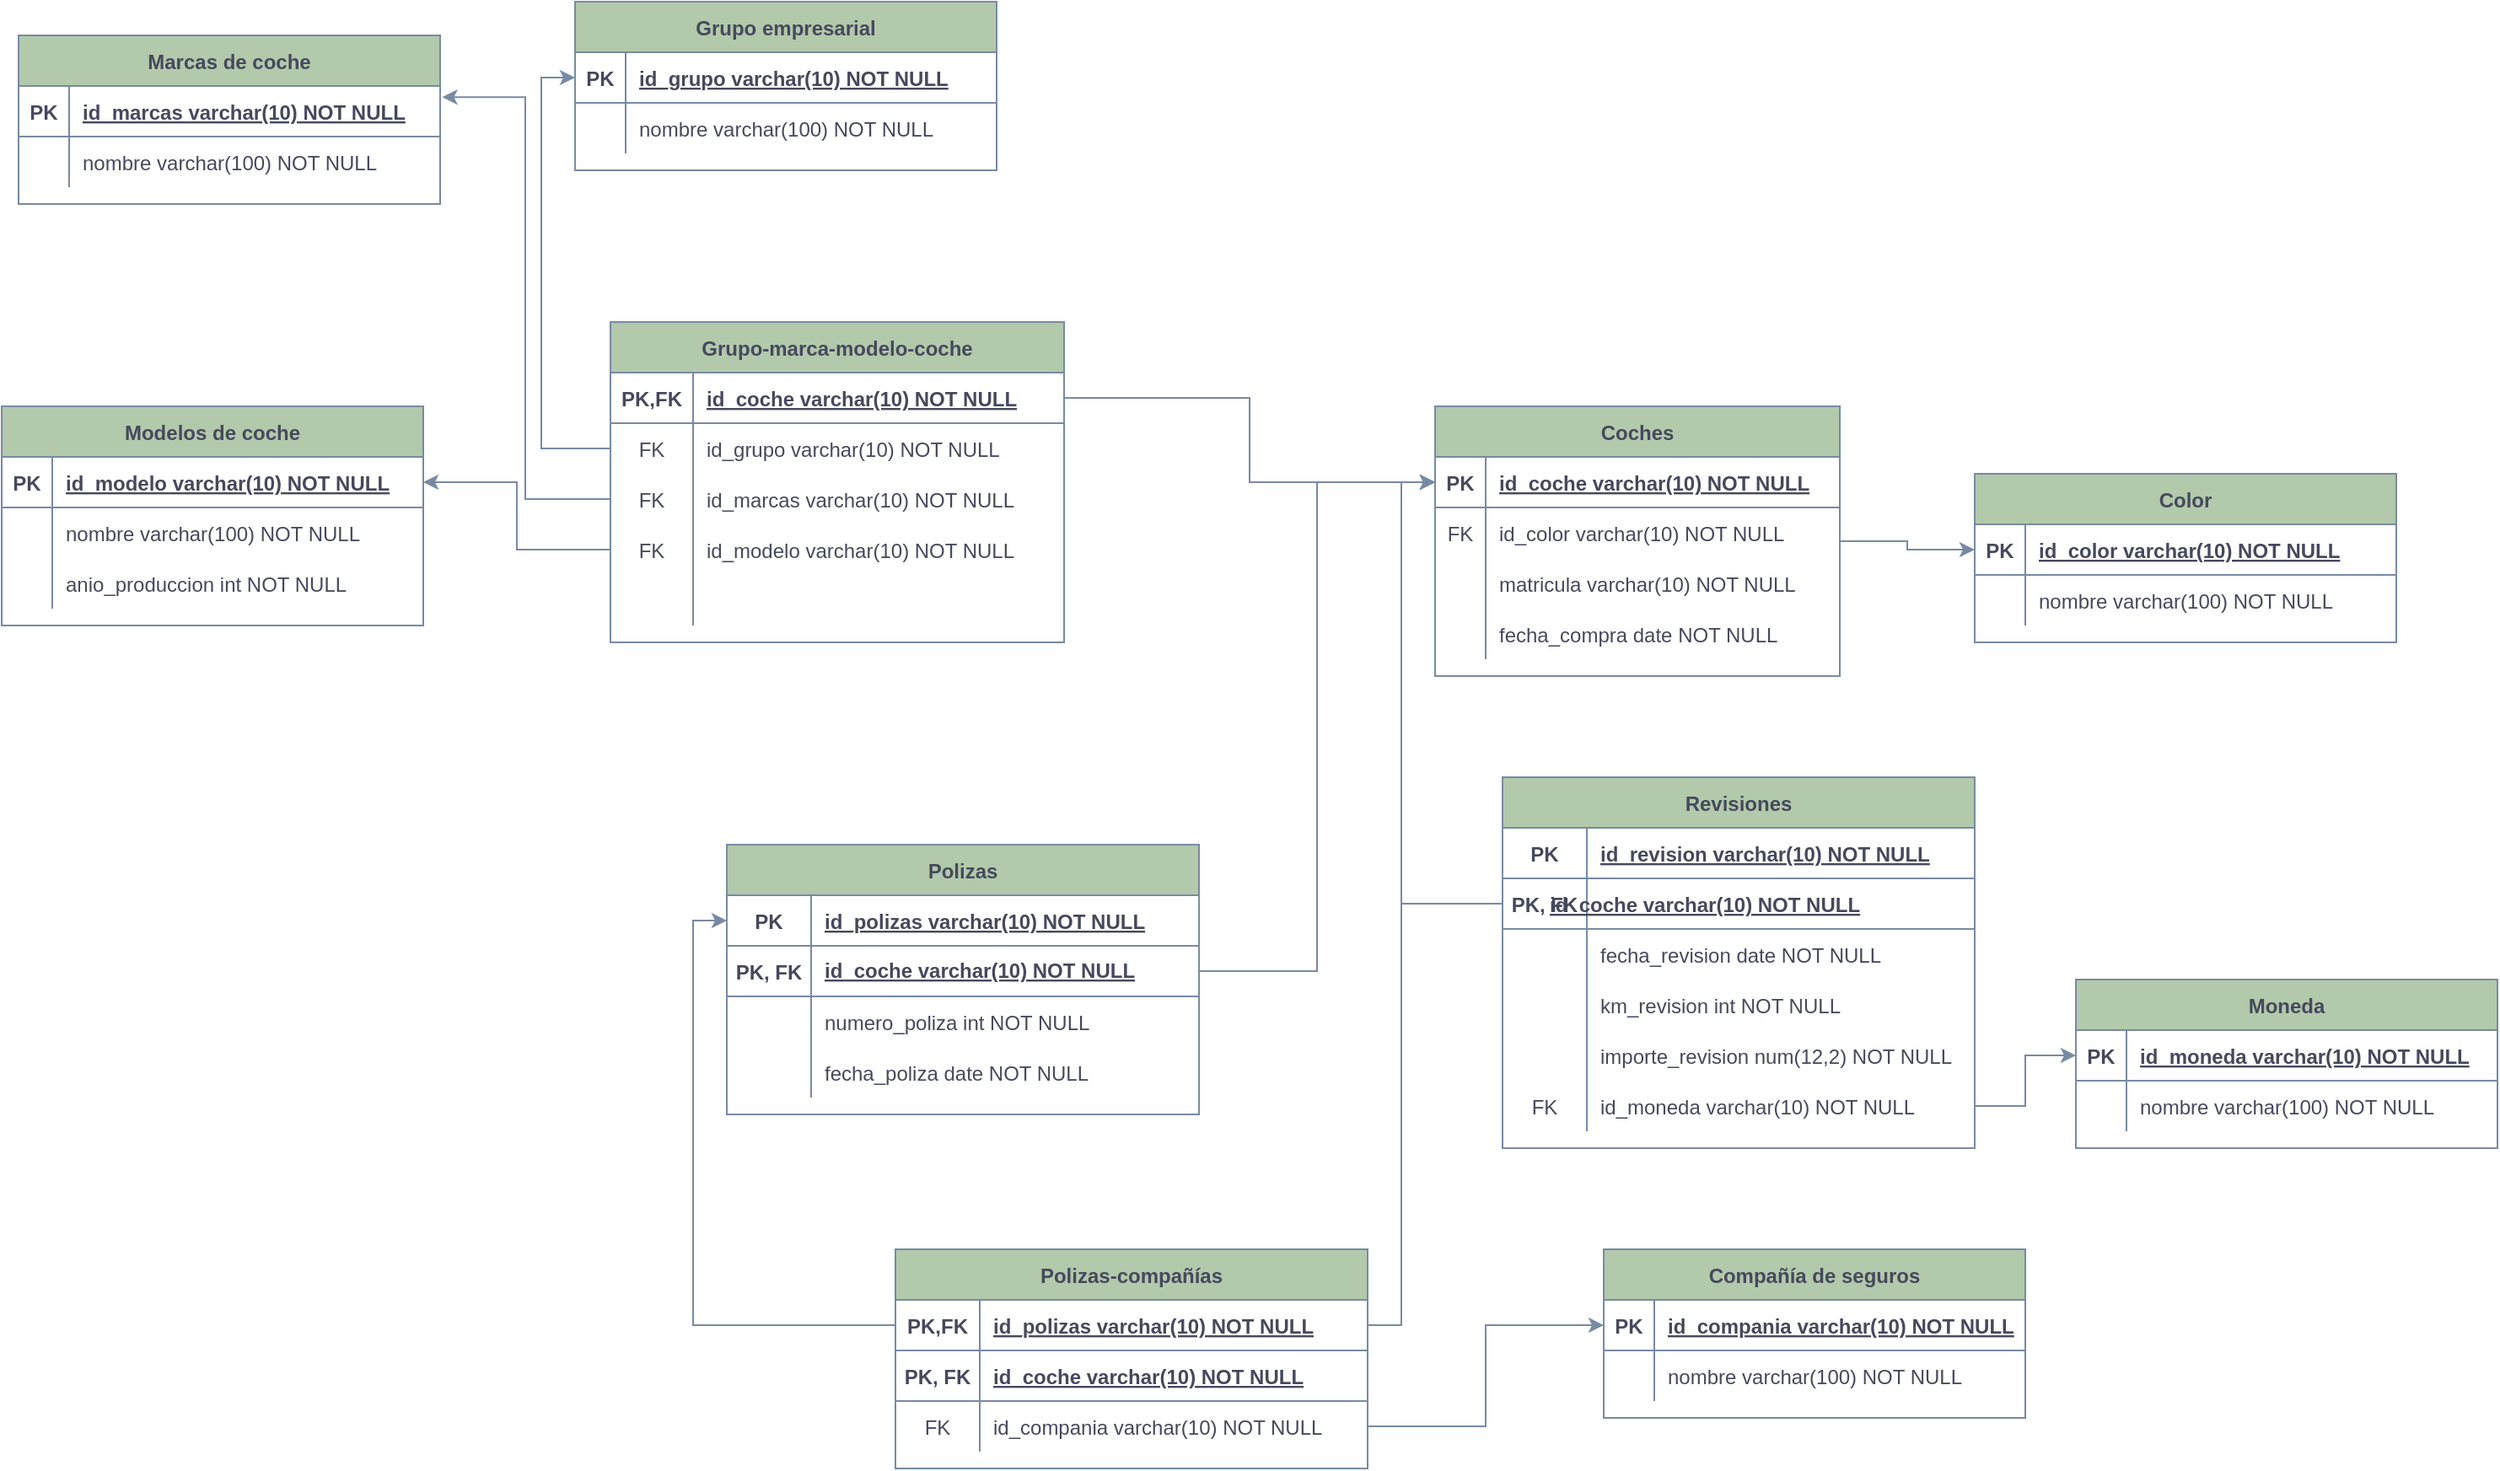 <mxfile version="20.2.3" type="device"><diagram id="R2lEEEUBdFMjLlhIrx00" name="Page-1"><mxGraphModel dx="2805" dy="1448" grid="1" gridSize="10" guides="1" tooltips="1" connect="1" arrows="1" fold="1" page="1" pageScale="1" pageWidth="850" pageHeight="1100" math="0" shadow="0" extFonts="Permanent Marker^https://fonts.googleapis.com/css?family=Permanent+Marker"><root><mxCell id="0"/><mxCell id="1" parent="0"/><mxCell id="C-vyLk0tnHw3VtMMgP7b-23" value="Grupo empresarial" style="shape=table;startSize=30;container=1;collapsible=1;childLayout=tableLayout;fixedRows=1;rowLines=0;fontStyle=1;align=center;resizeLast=1;fillColor=#B2C9AB;strokeColor=#788AA3;fontColor=#46495D;rounded=0;" parent="1" vertex="1"><mxGeometry x="-150" y="400" width="250" height="100" as="geometry"/></mxCell><mxCell id="C-vyLk0tnHw3VtMMgP7b-24" value="" style="shape=partialRectangle;collapsible=0;dropTarget=0;pointerEvents=0;fillColor=none;points=[[0,0.5],[1,0.5]];portConstraint=eastwest;top=0;left=0;right=0;bottom=1;strokeColor=#788AA3;fontColor=#46495D;rounded=0;" parent="C-vyLk0tnHw3VtMMgP7b-23" vertex="1"><mxGeometry y="30" width="250" height="30" as="geometry"/></mxCell><mxCell id="C-vyLk0tnHw3VtMMgP7b-25" value="PK" style="shape=partialRectangle;overflow=hidden;connectable=0;fillColor=none;top=0;left=0;bottom=0;right=0;fontStyle=1;strokeColor=#788AA3;fontColor=#46495D;rounded=0;" parent="C-vyLk0tnHw3VtMMgP7b-24" vertex="1"><mxGeometry width="30" height="30" as="geometry"><mxRectangle width="30" height="30" as="alternateBounds"/></mxGeometry></mxCell><mxCell id="C-vyLk0tnHw3VtMMgP7b-26" value="id_grupo varchar(10) NOT NULL " style="shape=partialRectangle;overflow=hidden;connectable=0;fillColor=none;top=0;left=0;bottom=0;right=0;align=left;spacingLeft=6;fontStyle=5;strokeColor=#788AA3;fontColor=#46495D;rounded=0;" parent="C-vyLk0tnHw3VtMMgP7b-24" vertex="1"><mxGeometry x="30" width="220" height="30" as="geometry"><mxRectangle width="220" height="30" as="alternateBounds"/></mxGeometry></mxCell><mxCell id="C-vyLk0tnHw3VtMMgP7b-27" value="" style="shape=partialRectangle;collapsible=0;dropTarget=0;pointerEvents=0;fillColor=none;points=[[0,0.5],[1,0.5]];portConstraint=eastwest;top=0;left=0;right=0;bottom=0;strokeColor=#788AA3;fontColor=#46495D;rounded=0;" parent="C-vyLk0tnHw3VtMMgP7b-23" vertex="1"><mxGeometry y="60" width="250" height="30" as="geometry"/></mxCell><mxCell id="C-vyLk0tnHw3VtMMgP7b-28" value="" style="shape=partialRectangle;overflow=hidden;connectable=0;fillColor=none;top=0;left=0;bottom=0;right=0;strokeColor=#788AA3;fontColor=#46495D;rounded=0;" parent="C-vyLk0tnHw3VtMMgP7b-27" vertex="1"><mxGeometry width="30" height="30" as="geometry"><mxRectangle width="30" height="30" as="alternateBounds"/></mxGeometry></mxCell><mxCell id="C-vyLk0tnHw3VtMMgP7b-29" value="nombre varchar(100) NOT NULL" style="shape=partialRectangle;overflow=hidden;connectable=0;fillColor=none;top=0;left=0;bottom=0;right=0;align=left;spacingLeft=6;strokeColor=#788AA3;fontColor=#46495D;rounded=0;" parent="C-vyLk0tnHw3VtMMgP7b-27" vertex="1"><mxGeometry x="30" width="220" height="30" as="geometry"><mxRectangle width="220" height="30" as="alternateBounds"/></mxGeometry></mxCell><mxCell id="AYfwPX-YTckPzSatn8ib-12" value="Marcas de coche" style="shape=table;startSize=30;container=1;collapsible=1;childLayout=tableLayout;fixedRows=1;rowLines=0;fontStyle=1;align=center;resizeLast=1;fillColor=#B2C9AB;strokeColor=#788AA3;fontColor=#46495D;rounded=0;" vertex="1" parent="1"><mxGeometry x="-480" y="420" width="250" height="100" as="geometry"/></mxCell><mxCell id="AYfwPX-YTckPzSatn8ib-13" value="" style="shape=partialRectangle;collapsible=0;dropTarget=0;pointerEvents=0;fillColor=none;points=[[0,0.5],[1,0.5]];portConstraint=eastwest;top=0;left=0;right=0;bottom=1;strokeColor=#788AA3;fontColor=#46495D;rounded=0;" vertex="1" parent="AYfwPX-YTckPzSatn8ib-12"><mxGeometry y="30" width="250" height="30" as="geometry"/></mxCell><mxCell id="AYfwPX-YTckPzSatn8ib-14" value="PK" style="shape=partialRectangle;overflow=hidden;connectable=0;fillColor=none;top=0;left=0;bottom=0;right=0;fontStyle=1;strokeColor=#788AA3;fontColor=#46495D;rounded=0;" vertex="1" parent="AYfwPX-YTckPzSatn8ib-13"><mxGeometry width="30" height="30" as="geometry"><mxRectangle width="30" height="30" as="alternateBounds"/></mxGeometry></mxCell><mxCell id="AYfwPX-YTckPzSatn8ib-15" value="id_marcas varchar(10) NOT NULL " style="shape=partialRectangle;overflow=hidden;connectable=0;fillColor=none;top=0;left=0;bottom=0;right=0;align=left;spacingLeft=6;fontStyle=5;strokeColor=#788AA3;fontColor=#46495D;rounded=0;" vertex="1" parent="AYfwPX-YTckPzSatn8ib-13"><mxGeometry x="30" width="220" height="30" as="geometry"><mxRectangle width="220" height="30" as="alternateBounds"/></mxGeometry></mxCell><mxCell id="AYfwPX-YTckPzSatn8ib-16" value="" style="shape=partialRectangle;collapsible=0;dropTarget=0;pointerEvents=0;fillColor=none;points=[[0,0.5],[1,0.5]];portConstraint=eastwest;top=0;left=0;right=0;bottom=0;strokeColor=#788AA3;fontColor=#46495D;rounded=0;" vertex="1" parent="AYfwPX-YTckPzSatn8ib-12"><mxGeometry y="60" width="250" height="30" as="geometry"/></mxCell><mxCell id="AYfwPX-YTckPzSatn8ib-17" value="" style="shape=partialRectangle;overflow=hidden;connectable=0;fillColor=none;top=0;left=0;bottom=0;right=0;strokeColor=#788AA3;fontColor=#46495D;rounded=0;" vertex="1" parent="AYfwPX-YTckPzSatn8ib-16"><mxGeometry width="30" height="30" as="geometry"><mxRectangle width="30" height="30" as="alternateBounds"/></mxGeometry></mxCell><mxCell id="AYfwPX-YTckPzSatn8ib-18" value="nombre varchar(100) NOT NULL" style="shape=partialRectangle;overflow=hidden;connectable=0;fillColor=none;top=0;left=0;bottom=0;right=0;align=left;spacingLeft=6;strokeColor=#788AA3;fontColor=#46495D;rounded=0;" vertex="1" parent="AYfwPX-YTckPzSatn8ib-16"><mxGeometry x="30" width="220" height="30" as="geometry"><mxRectangle width="220" height="30" as="alternateBounds"/></mxGeometry></mxCell><mxCell id="AYfwPX-YTckPzSatn8ib-19" value="Modelos de coche" style="shape=table;startSize=30;container=1;collapsible=1;childLayout=tableLayout;fixedRows=1;rowLines=0;fontStyle=1;align=center;resizeLast=1;fillColor=#B2C9AB;strokeColor=#788AA3;fontColor=#46495D;rounded=0;" vertex="1" parent="1"><mxGeometry x="-490" y="640" width="250" height="130" as="geometry"/></mxCell><mxCell id="AYfwPX-YTckPzSatn8ib-20" value="" style="shape=partialRectangle;collapsible=0;dropTarget=0;pointerEvents=0;fillColor=none;points=[[0,0.5],[1,0.5]];portConstraint=eastwest;top=0;left=0;right=0;bottom=1;strokeColor=#788AA3;fontColor=#46495D;rounded=0;" vertex="1" parent="AYfwPX-YTckPzSatn8ib-19"><mxGeometry y="30" width="250" height="30" as="geometry"/></mxCell><mxCell id="AYfwPX-YTckPzSatn8ib-21" value="PK" style="shape=partialRectangle;overflow=hidden;connectable=0;fillColor=none;top=0;left=0;bottom=0;right=0;fontStyle=1;strokeColor=#788AA3;fontColor=#46495D;rounded=0;" vertex="1" parent="AYfwPX-YTckPzSatn8ib-20"><mxGeometry width="30" height="30" as="geometry"><mxRectangle width="30" height="30" as="alternateBounds"/></mxGeometry></mxCell><mxCell id="AYfwPX-YTckPzSatn8ib-22" value="id_modelo varchar(10) NOT NULL " style="shape=partialRectangle;overflow=hidden;connectable=0;fillColor=none;top=0;left=0;bottom=0;right=0;align=left;spacingLeft=6;fontStyle=5;strokeColor=#788AA3;fontColor=#46495D;rounded=0;" vertex="1" parent="AYfwPX-YTckPzSatn8ib-20"><mxGeometry x="30" width="220" height="30" as="geometry"><mxRectangle width="220" height="30" as="alternateBounds"/></mxGeometry></mxCell><mxCell id="AYfwPX-YTckPzSatn8ib-23" value="" style="shape=partialRectangle;collapsible=0;dropTarget=0;pointerEvents=0;fillColor=none;points=[[0,0.5],[1,0.5]];portConstraint=eastwest;top=0;left=0;right=0;bottom=0;strokeColor=#788AA3;fontColor=#46495D;rounded=0;" vertex="1" parent="AYfwPX-YTckPzSatn8ib-19"><mxGeometry y="60" width="250" height="30" as="geometry"/></mxCell><mxCell id="AYfwPX-YTckPzSatn8ib-24" value="" style="shape=partialRectangle;overflow=hidden;connectable=0;fillColor=none;top=0;left=0;bottom=0;right=0;strokeColor=#788AA3;fontColor=#46495D;rounded=0;" vertex="1" parent="AYfwPX-YTckPzSatn8ib-23"><mxGeometry width="30" height="30" as="geometry"><mxRectangle width="30" height="30" as="alternateBounds"/></mxGeometry></mxCell><mxCell id="AYfwPX-YTckPzSatn8ib-25" value="nombre varchar(100) NOT NULL" style="shape=partialRectangle;overflow=hidden;connectable=0;fillColor=none;top=0;left=0;bottom=0;right=0;align=left;spacingLeft=6;strokeColor=#788AA3;fontColor=#46495D;rounded=0;" vertex="1" parent="AYfwPX-YTckPzSatn8ib-23"><mxGeometry x="30" width="220" height="30" as="geometry"><mxRectangle width="220" height="30" as="alternateBounds"/></mxGeometry></mxCell><mxCell id="AYfwPX-YTckPzSatn8ib-26" value="" style="shape=partialRectangle;collapsible=0;dropTarget=0;pointerEvents=0;fillColor=none;points=[[0,0.5],[1,0.5]];portConstraint=eastwest;top=0;left=0;right=0;bottom=0;strokeColor=#788AA3;fontColor=#46495D;rounded=0;" vertex="1" parent="AYfwPX-YTckPzSatn8ib-19"><mxGeometry y="90" width="250" height="30" as="geometry"/></mxCell><mxCell id="AYfwPX-YTckPzSatn8ib-27" value="" style="shape=partialRectangle;overflow=hidden;connectable=0;fillColor=none;top=0;left=0;bottom=0;right=0;strokeColor=#788AA3;fontColor=#46495D;rounded=0;" vertex="1" parent="AYfwPX-YTckPzSatn8ib-26"><mxGeometry width="30" height="30" as="geometry"><mxRectangle width="30" height="30" as="alternateBounds"/></mxGeometry></mxCell><mxCell id="AYfwPX-YTckPzSatn8ib-28" value="anio_produccion int NOT NULL" style="shape=partialRectangle;overflow=hidden;connectable=0;fillColor=none;top=0;left=0;bottom=0;right=0;align=left;spacingLeft=6;strokeColor=#788AA3;fontColor=#46495D;rounded=0;" vertex="1" parent="AYfwPX-YTckPzSatn8ib-26"><mxGeometry x="30" width="220" height="30" as="geometry"><mxRectangle width="220" height="30" as="alternateBounds"/></mxGeometry></mxCell><mxCell id="AYfwPX-YTckPzSatn8ib-29" value="Grupo-marca-modelo-coche" style="shape=table;startSize=30;container=1;collapsible=1;childLayout=tableLayout;fixedRows=1;rowLines=0;fontStyle=1;align=center;resizeLast=1;fillColor=#B2C9AB;strokeColor=#788AA3;fontColor=#46495D;rounded=0;" vertex="1" parent="1"><mxGeometry x="-129" y="590" width="269" height="190" as="geometry"/></mxCell><mxCell id="AYfwPX-YTckPzSatn8ib-30" value="" style="shape=partialRectangle;collapsible=0;dropTarget=0;pointerEvents=0;fillColor=none;points=[[0,0.5],[1,0.5]];portConstraint=eastwest;top=0;left=0;right=0;bottom=1;strokeColor=#788AA3;fontColor=#46495D;rounded=0;" vertex="1" parent="AYfwPX-YTckPzSatn8ib-29"><mxGeometry y="30" width="269" height="30" as="geometry"/></mxCell><mxCell id="AYfwPX-YTckPzSatn8ib-31" value="PK,FK" style="shape=partialRectangle;overflow=hidden;connectable=0;fillColor=none;top=0;left=0;bottom=0;right=0;fontStyle=1;strokeColor=#788AA3;fontColor=#46495D;rounded=0;" vertex="1" parent="AYfwPX-YTckPzSatn8ib-30"><mxGeometry width="49" height="30" as="geometry"><mxRectangle width="49" height="30" as="alternateBounds"/></mxGeometry></mxCell><mxCell id="AYfwPX-YTckPzSatn8ib-32" value="id_coche varchar(10) NOT NULL " style="shape=partialRectangle;overflow=hidden;connectable=0;fillColor=none;top=0;left=0;bottom=0;right=0;align=left;spacingLeft=6;fontStyle=5;strokeColor=#788AA3;fontColor=#46495D;rounded=0;" vertex="1" parent="AYfwPX-YTckPzSatn8ib-30"><mxGeometry x="49" width="220" height="30" as="geometry"><mxRectangle width="220" height="30" as="alternateBounds"/></mxGeometry></mxCell><mxCell id="AYfwPX-YTckPzSatn8ib-33" value="" style="shape=partialRectangle;collapsible=0;dropTarget=0;pointerEvents=0;fillColor=none;points=[[0,0.5],[1,0.5]];portConstraint=eastwest;top=0;left=0;right=0;bottom=0;strokeColor=#788AA3;fontColor=#46495D;rounded=0;" vertex="1" parent="AYfwPX-YTckPzSatn8ib-29"><mxGeometry y="60" width="269" height="30" as="geometry"/></mxCell><mxCell id="AYfwPX-YTckPzSatn8ib-34" value="FK" style="shape=partialRectangle;overflow=hidden;connectable=0;fillColor=none;top=0;left=0;bottom=0;right=0;strokeColor=#788AA3;fontColor=#46495D;rounded=0;" vertex="1" parent="AYfwPX-YTckPzSatn8ib-33"><mxGeometry width="49" height="30" as="geometry"><mxRectangle width="49" height="30" as="alternateBounds"/></mxGeometry></mxCell><mxCell id="AYfwPX-YTckPzSatn8ib-35" value="id_grupo varchar(10) NOT NULL" style="shape=partialRectangle;overflow=hidden;connectable=0;fillColor=none;top=0;left=0;bottom=0;right=0;align=left;spacingLeft=6;strokeColor=#788AA3;fontColor=#46495D;rounded=0;" vertex="1" parent="AYfwPX-YTckPzSatn8ib-33"><mxGeometry x="49" width="220" height="30" as="geometry"><mxRectangle width="220" height="30" as="alternateBounds"/></mxGeometry></mxCell><mxCell id="AYfwPX-YTckPzSatn8ib-225" value="" style="shape=partialRectangle;collapsible=0;dropTarget=0;pointerEvents=0;fillColor=none;points=[[0,0.5],[1,0.5]];portConstraint=eastwest;top=0;left=0;right=0;bottom=0;strokeColor=#788AA3;fontColor=#46495D;rounded=0;" vertex="1" parent="AYfwPX-YTckPzSatn8ib-29"><mxGeometry y="90" width="269" height="30" as="geometry"/></mxCell><mxCell id="AYfwPX-YTckPzSatn8ib-226" value="FK" style="shape=partialRectangle;overflow=hidden;connectable=0;fillColor=none;top=0;left=0;bottom=0;right=0;strokeColor=#788AA3;fontColor=#46495D;rounded=0;" vertex="1" parent="AYfwPX-YTckPzSatn8ib-225"><mxGeometry width="49" height="30" as="geometry"><mxRectangle width="49" height="30" as="alternateBounds"/></mxGeometry></mxCell><mxCell id="AYfwPX-YTckPzSatn8ib-227" value="id_marcas varchar(10) NOT NULL" style="shape=partialRectangle;overflow=hidden;connectable=0;fillColor=none;top=0;left=0;bottom=0;right=0;align=left;spacingLeft=6;strokeColor=#788AA3;fontColor=#46495D;rounded=0;" vertex="1" parent="AYfwPX-YTckPzSatn8ib-225"><mxGeometry x="49" width="220" height="30" as="geometry"><mxRectangle width="220" height="30" as="alternateBounds"/></mxGeometry></mxCell><mxCell id="AYfwPX-YTckPzSatn8ib-228" value="" style="shape=partialRectangle;collapsible=0;dropTarget=0;pointerEvents=0;fillColor=none;points=[[0,0.5],[1,0.5]];portConstraint=eastwest;top=0;left=0;right=0;bottom=0;strokeColor=#788AA3;fontColor=#46495D;rounded=0;" vertex="1" parent="AYfwPX-YTckPzSatn8ib-29"><mxGeometry y="120" width="269" height="30" as="geometry"/></mxCell><mxCell id="AYfwPX-YTckPzSatn8ib-229" value="FK" style="shape=partialRectangle;overflow=hidden;connectable=0;fillColor=none;top=0;left=0;bottom=0;right=0;strokeColor=#788AA3;fontColor=#46495D;rounded=0;" vertex="1" parent="AYfwPX-YTckPzSatn8ib-228"><mxGeometry width="49" height="30" as="geometry"><mxRectangle width="49" height="30" as="alternateBounds"/></mxGeometry></mxCell><mxCell id="AYfwPX-YTckPzSatn8ib-230" value="id_modelo varchar(10) NOT NULL" style="shape=partialRectangle;overflow=hidden;connectable=0;fillColor=none;top=0;left=0;bottom=0;right=0;align=left;spacingLeft=6;strokeColor=#788AA3;fontColor=#46495D;rounded=0;" vertex="1" parent="AYfwPX-YTckPzSatn8ib-228"><mxGeometry x="49" width="220" height="30" as="geometry"><mxRectangle width="220" height="30" as="alternateBounds"/></mxGeometry></mxCell><mxCell id="AYfwPX-YTckPzSatn8ib-36" value="" style="shape=partialRectangle;collapsible=0;dropTarget=0;pointerEvents=0;fillColor=none;points=[[0,0.5],[1,0.5]];portConstraint=eastwest;top=0;left=0;right=0;bottom=0;strokeColor=#788AA3;fontColor=#46495D;rounded=0;" vertex="1" parent="AYfwPX-YTckPzSatn8ib-29"><mxGeometry y="150" width="269" height="30" as="geometry"/></mxCell><mxCell id="AYfwPX-YTckPzSatn8ib-37" value="" style="shape=partialRectangle;overflow=hidden;connectable=0;fillColor=none;top=0;left=0;bottom=0;right=0;strokeColor=#788AA3;fontColor=#46495D;rounded=0;" vertex="1" parent="AYfwPX-YTckPzSatn8ib-36"><mxGeometry width="49" height="30" as="geometry"><mxRectangle width="49" height="30" as="alternateBounds"/></mxGeometry></mxCell><mxCell id="AYfwPX-YTckPzSatn8ib-38" value="" style="shape=partialRectangle;overflow=hidden;connectable=0;fillColor=none;top=0;left=0;bottom=0;right=0;align=left;spacingLeft=6;strokeColor=#788AA3;fontColor=#46495D;rounded=0;" vertex="1" parent="AYfwPX-YTckPzSatn8ib-36"><mxGeometry x="49" width="220" height="30" as="geometry"><mxRectangle width="220" height="30" as="alternateBounds"/></mxGeometry></mxCell><mxCell id="AYfwPX-YTckPzSatn8ib-102" value="" style="edgeStyle=orthogonalEdgeStyle;rounded=0;orthogonalLoop=1;jettySize=auto;html=1;entryX=0;entryY=0.5;entryDx=0;entryDy=0;strokeColor=#788AA3;fontColor=#46495D;" edge="1" parent="1" source="AYfwPX-YTckPzSatn8ib-39" target="AYfwPX-YTckPzSatn8ib-60"><mxGeometry relative="1" as="geometry"/></mxCell><mxCell id="AYfwPX-YTckPzSatn8ib-39" value="Coches" style="shape=table;startSize=30;container=1;collapsible=1;childLayout=tableLayout;fixedRows=1;rowLines=0;fontStyle=1;align=center;resizeLast=1;fillColor=#B2C9AB;strokeColor=#788AA3;fontColor=#46495D;rounded=0;" vertex="1" parent="1"><mxGeometry x="360" y="640" width="240" height="160" as="geometry"/></mxCell><mxCell id="AYfwPX-YTckPzSatn8ib-40" value="" style="shape=partialRectangle;collapsible=0;dropTarget=0;pointerEvents=0;fillColor=none;points=[[0,0.5],[1,0.5]];portConstraint=eastwest;top=0;left=0;right=0;bottom=1;strokeColor=#788AA3;fontColor=#46495D;rounded=0;" vertex="1" parent="AYfwPX-YTckPzSatn8ib-39"><mxGeometry y="30" width="240" height="30" as="geometry"/></mxCell><mxCell id="AYfwPX-YTckPzSatn8ib-41" value="PK" style="shape=partialRectangle;overflow=hidden;connectable=0;fillColor=none;top=0;left=0;bottom=0;right=0;fontStyle=1;strokeColor=#788AA3;fontColor=#46495D;rounded=0;" vertex="1" parent="AYfwPX-YTckPzSatn8ib-40"><mxGeometry width="30" height="30" as="geometry"><mxRectangle width="30" height="30" as="alternateBounds"/></mxGeometry></mxCell><mxCell id="AYfwPX-YTckPzSatn8ib-42" value="id_coche varchar(10) NOT NULL " style="shape=partialRectangle;overflow=hidden;connectable=0;fillColor=none;top=0;left=0;bottom=0;right=0;align=left;spacingLeft=6;fontStyle=5;strokeColor=#788AA3;fontColor=#46495D;rounded=0;" vertex="1" parent="AYfwPX-YTckPzSatn8ib-40"><mxGeometry x="30" width="210" height="30" as="geometry"><mxRectangle width="210" height="30" as="alternateBounds"/></mxGeometry></mxCell><mxCell id="AYfwPX-YTckPzSatn8ib-43" value="" style="shape=partialRectangle;collapsible=0;dropTarget=0;pointerEvents=0;fillColor=none;points=[[0,0.5],[1,0.5]];portConstraint=eastwest;top=0;left=0;right=0;bottom=0;strokeColor=#788AA3;fontColor=#46495D;rounded=0;" vertex="1" parent="AYfwPX-YTckPzSatn8ib-39"><mxGeometry y="60" width="240" height="30" as="geometry"/></mxCell><mxCell id="AYfwPX-YTckPzSatn8ib-44" value="FK" style="shape=partialRectangle;overflow=hidden;connectable=0;fillColor=none;top=0;left=0;bottom=0;right=0;strokeColor=#788AA3;fontColor=#46495D;rounded=0;" vertex="1" parent="AYfwPX-YTckPzSatn8ib-43"><mxGeometry width="30" height="30" as="geometry"><mxRectangle width="30" height="30" as="alternateBounds"/></mxGeometry></mxCell><mxCell id="AYfwPX-YTckPzSatn8ib-45" value="id_color varchar(10) NOT NULL" style="shape=partialRectangle;overflow=hidden;connectable=0;fillColor=none;top=0;left=0;bottom=0;right=0;align=left;spacingLeft=6;strokeColor=#788AA3;fontColor=#46495D;rounded=0;" vertex="1" parent="AYfwPX-YTckPzSatn8ib-43"><mxGeometry x="30" width="210" height="30" as="geometry"><mxRectangle width="210" height="30" as="alternateBounds"/></mxGeometry></mxCell><mxCell id="AYfwPX-YTckPzSatn8ib-46" value="" style="shape=partialRectangle;collapsible=0;dropTarget=0;pointerEvents=0;fillColor=none;points=[[0,0.5],[1,0.5]];portConstraint=eastwest;top=0;left=0;right=0;bottom=0;strokeColor=#788AA3;fontColor=#46495D;rounded=0;" vertex="1" parent="AYfwPX-YTckPzSatn8ib-39"><mxGeometry y="90" width="240" height="30" as="geometry"/></mxCell><mxCell id="AYfwPX-YTckPzSatn8ib-47" value="" style="shape=partialRectangle;overflow=hidden;connectable=0;fillColor=none;top=0;left=0;bottom=0;right=0;strokeColor=#788AA3;fontColor=#46495D;rounded=0;" vertex="1" parent="AYfwPX-YTckPzSatn8ib-46"><mxGeometry width="30" height="30" as="geometry"><mxRectangle width="30" height="30" as="alternateBounds"/></mxGeometry></mxCell><mxCell id="AYfwPX-YTckPzSatn8ib-48" value="matricula varchar(10) NOT NULL" style="shape=partialRectangle;overflow=hidden;connectable=0;fillColor=none;top=0;left=0;bottom=0;right=0;align=left;spacingLeft=6;strokeColor=#788AA3;fontColor=#46495D;rounded=0;" vertex="1" parent="AYfwPX-YTckPzSatn8ib-46"><mxGeometry x="30" width="210" height="30" as="geometry"><mxRectangle width="210" height="30" as="alternateBounds"/></mxGeometry></mxCell><mxCell id="AYfwPX-YTckPzSatn8ib-90" value="" style="shape=partialRectangle;collapsible=0;dropTarget=0;pointerEvents=0;fillColor=none;points=[[0,0.5],[1,0.5]];portConstraint=eastwest;top=0;left=0;right=0;bottom=0;strokeColor=#788AA3;fontColor=#46495D;rounded=0;" vertex="1" parent="AYfwPX-YTckPzSatn8ib-39"><mxGeometry y="120" width="240" height="30" as="geometry"/></mxCell><mxCell id="AYfwPX-YTckPzSatn8ib-91" value="" style="shape=partialRectangle;overflow=hidden;connectable=0;fillColor=none;top=0;left=0;bottom=0;right=0;strokeColor=#788AA3;fontColor=#46495D;rounded=0;" vertex="1" parent="AYfwPX-YTckPzSatn8ib-90"><mxGeometry width="30" height="30" as="geometry"><mxRectangle width="30" height="30" as="alternateBounds"/></mxGeometry></mxCell><mxCell id="AYfwPX-YTckPzSatn8ib-92" value="fecha_compra date NOT NULL" style="shape=partialRectangle;overflow=hidden;connectable=0;fillColor=none;top=0;left=0;bottom=0;right=0;align=left;spacingLeft=6;strokeColor=#788AA3;fontColor=#46495D;rounded=0;" vertex="1" parent="AYfwPX-YTckPzSatn8ib-90"><mxGeometry x="30" width="210" height="30" as="geometry"><mxRectangle width="210" height="30" as="alternateBounds"/></mxGeometry></mxCell><mxCell id="AYfwPX-YTckPzSatn8ib-59" value="Color" style="shape=table;startSize=30;container=1;collapsible=1;childLayout=tableLayout;fixedRows=1;rowLines=0;fontStyle=1;align=center;resizeLast=1;fillColor=#B2C9AB;strokeColor=#788AA3;fontColor=#46495D;rounded=0;" vertex="1" parent="1"><mxGeometry x="680" y="680" width="250" height="100" as="geometry"/></mxCell><mxCell id="AYfwPX-YTckPzSatn8ib-60" value="" style="shape=partialRectangle;collapsible=0;dropTarget=0;pointerEvents=0;fillColor=none;points=[[0,0.5],[1,0.5]];portConstraint=eastwest;top=0;left=0;right=0;bottom=1;strokeColor=#788AA3;fontColor=#46495D;rounded=0;" vertex="1" parent="AYfwPX-YTckPzSatn8ib-59"><mxGeometry y="30" width="250" height="30" as="geometry"/></mxCell><mxCell id="AYfwPX-YTckPzSatn8ib-61" value="PK" style="shape=partialRectangle;overflow=hidden;connectable=0;fillColor=none;top=0;left=0;bottom=0;right=0;fontStyle=1;strokeColor=#788AA3;fontColor=#46495D;rounded=0;" vertex="1" parent="AYfwPX-YTckPzSatn8ib-60"><mxGeometry width="30" height="30" as="geometry"><mxRectangle width="30" height="30" as="alternateBounds"/></mxGeometry></mxCell><mxCell id="AYfwPX-YTckPzSatn8ib-62" value="id_color varchar(10) NOT NULL " style="shape=partialRectangle;overflow=hidden;connectable=0;fillColor=none;top=0;left=0;bottom=0;right=0;align=left;spacingLeft=6;fontStyle=5;strokeColor=#788AA3;fontColor=#46495D;rounded=0;" vertex="1" parent="AYfwPX-YTckPzSatn8ib-60"><mxGeometry x="30" width="220" height="30" as="geometry"><mxRectangle width="220" height="30" as="alternateBounds"/></mxGeometry></mxCell><mxCell id="AYfwPX-YTckPzSatn8ib-63" value="" style="shape=partialRectangle;collapsible=0;dropTarget=0;pointerEvents=0;fillColor=none;points=[[0,0.5],[1,0.5]];portConstraint=eastwest;top=0;left=0;right=0;bottom=0;strokeColor=#788AA3;fontColor=#46495D;rounded=0;" vertex="1" parent="AYfwPX-YTckPzSatn8ib-59"><mxGeometry y="60" width="250" height="30" as="geometry"/></mxCell><mxCell id="AYfwPX-YTckPzSatn8ib-64" value="" style="shape=partialRectangle;overflow=hidden;connectable=0;fillColor=none;top=0;left=0;bottom=0;right=0;strokeColor=#788AA3;fontColor=#46495D;rounded=0;" vertex="1" parent="AYfwPX-YTckPzSatn8ib-63"><mxGeometry width="30" height="30" as="geometry"><mxRectangle width="30" height="30" as="alternateBounds"/></mxGeometry></mxCell><mxCell id="AYfwPX-YTckPzSatn8ib-65" value="nombre varchar(100) NOT NULL" style="shape=partialRectangle;overflow=hidden;connectable=0;fillColor=none;top=0;left=0;bottom=0;right=0;align=left;spacingLeft=6;strokeColor=#788AA3;fontColor=#46495D;rounded=0;" vertex="1" parent="AYfwPX-YTckPzSatn8ib-63"><mxGeometry x="30" width="220" height="30" as="geometry"><mxRectangle width="220" height="30" as="alternateBounds"/></mxGeometry></mxCell><mxCell id="AYfwPX-YTckPzSatn8ib-76" value="Compañía de seguros" style="shape=table;startSize=30;container=1;collapsible=1;childLayout=tableLayout;fixedRows=1;rowLines=0;fontStyle=1;align=center;resizeLast=1;fillColor=#B2C9AB;strokeColor=#788AA3;fontColor=#46495D;rounded=0;" vertex="1" parent="1"><mxGeometry x="460" y="1140" width="250" height="100" as="geometry"/></mxCell><mxCell id="AYfwPX-YTckPzSatn8ib-77" value="" style="shape=partialRectangle;collapsible=0;dropTarget=0;pointerEvents=0;fillColor=none;points=[[0,0.5],[1,0.5]];portConstraint=eastwest;top=0;left=0;right=0;bottom=1;strokeColor=#788AA3;fontColor=#46495D;rounded=0;" vertex="1" parent="AYfwPX-YTckPzSatn8ib-76"><mxGeometry y="30" width="250" height="30" as="geometry"/></mxCell><mxCell id="AYfwPX-YTckPzSatn8ib-78" value="PK" style="shape=partialRectangle;overflow=hidden;connectable=0;fillColor=none;top=0;left=0;bottom=0;right=0;fontStyle=1;strokeColor=#788AA3;fontColor=#46495D;rounded=0;" vertex="1" parent="AYfwPX-YTckPzSatn8ib-77"><mxGeometry width="30" height="30" as="geometry"><mxRectangle width="30" height="30" as="alternateBounds"/></mxGeometry></mxCell><mxCell id="AYfwPX-YTckPzSatn8ib-79" value="id_compania varchar(10) NOT NULL " style="shape=partialRectangle;overflow=hidden;connectable=0;fillColor=none;top=0;left=0;bottom=0;right=0;align=left;spacingLeft=6;fontStyle=5;strokeColor=#788AA3;fontColor=#46495D;rounded=0;" vertex="1" parent="AYfwPX-YTckPzSatn8ib-77"><mxGeometry x="30" width="220" height="30" as="geometry"><mxRectangle width="220" height="30" as="alternateBounds"/></mxGeometry></mxCell><mxCell id="AYfwPX-YTckPzSatn8ib-80" value="" style="shape=partialRectangle;collapsible=0;dropTarget=0;pointerEvents=0;fillColor=none;points=[[0,0.5],[1,0.5]];portConstraint=eastwest;top=0;left=0;right=0;bottom=0;strokeColor=#788AA3;fontColor=#46495D;rounded=0;" vertex="1" parent="AYfwPX-YTckPzSatn8ib-76"><mxGeometry y="60" width="250" height="30" as="geometry"/></mxCell><mxCell id="AYfwPX-YTckPzSatn8ib-81" value="" style="shape=partialRectangle;overflow=hidden;connectable=0;fillColor=none;top=0;left=0;bottom=0;right=0;strokeColor=#788AA3;fontColor=#46495D;rounded=0;" vertex="1" parent="AYfwPX-YTckPzSatn8ib-80"><mxGeometry width="30" height="30" as="geometry"><mxRectangle width="30" height="30" as="alternateBounds"/></mxGeometry></mxCell><mxCell id="AYfwPX-YTckPzSatn8ib-82" value="nombre varchar(100) NOT NULL" style="shape=partialRectangle;overflow=hidden;connectable=0;fillColor=none;top=0;left=0;bottom=0;right=0;align=left;spacingLeft=6;strokeColor=#788AA3;fontColor=#46495D;rounded=0;" vertex="1" parent="AYfwPX-YTckPzSatn8ib-80"><mxGeometry x="30" width="220" height="30" as="geometry"><mxRectangle width="220" height="30" as="alternateBounds"/></mxGeometry></mxCell><mxCell id="AYfwPX-YTckPzSatn8ib-83" value="Moneda" style="shape=table;startSize=30;container=1;collapsible=1;childLayout=tableLayout;fixedRows=1;rowLines=0;fontStyle=1;align=center;resizeLast=1;fillColor=#B2C9AB;strokeColor=#788AA3;fontColor=#46495D;rounded=0;" vertex="1" parent="1"><mxGeometry x="740" y="980" width="250" height="100" as="geometry"/></mxCell><mxCell id="AYfwPX-YTckPzSatn8ib-84" value="" style="shape=partialRectangle;collapsible=0;dropTarget=0;pointerEvents=0;fillColor=none;points=[[0,0.5],[1,0.5]];portConstraint=eastwest;top=0;left=0;right=0;bottom=1;strokeColor=#788AA3;fontColor=#46495D;rounded=0;" vertex="1" parent="AYfwPX-YTckPzSatn8ib-83"><mxGeometry y="30" width="250" height="30" as="geometry"/></mxCell><mxCell id="AYfwPX-YTckPzSatn8ib-85" value="PK" style="shape=partialRectangle;overflow=hidden;connectable=0;fillColor=none;top=0;left=0;bottom=0;right=0;fontStyle=1;strokeColor=#788AA3;fontColor=#46495D;rounded=0;" vertex="1" parent="AYfwPX-YTckPzSatn8ib-84"><mxGeometry width="30" height="30" as="geometry"><mxRectangle width="30" height="30" as="alternateBounds"/></mxGeometry></mxCell><mxCell id="AYfwPX-YTckPzSatn8ib-86" value="id_moneda varchar(10) NOT NULL " style="shape=partialRectangle;overflow=hidden;connectable=0;fillColor=none;top=0;left=0;bottom=0;right=0;align=left;spacingLeft=6;fontStyle=5;strokeColor=#788AA3;fontColor=#46495D;rounded=0;" vertex="1" parent="AYfwPX-YTckPzSatn8ib-84"><mxGeometry x="30" width="220" height="30" as="geometry"><mxRectangle width="220" height="30" as="alternateBounds"/></mxGeometry></mxCell><mxCell id="AYfwPX-YTckPzSatn8ib-87" value="" style="shape=partialRectangle;collapsible=0;dropTarget=0;pointerEvents=0;fillColor=none;points=[[0,0.5],[1,0.5]];portConstraint=eastwest;top=0;left=0;right=0;bottom=0;strokeColor=#788AA3;fontColor=#46495D;rounded=0;" vertex="1" parent="AYfwPX-YTckPzSatn8ib-83"><mxGeometry y="60" width="250" height="30" as="geometry"/></mxCell><mxCell id="AYfwPX-YTckPzSatn8ib-88" value="" style="shape=partialRectangle;overflow=hidden;connectable=0;fillColor=none;top=0;left=0;bottom=0;right=0;strokeColor=#788AA3;fontColor=#46495D;rounded=0;" vertex="1" parent="AYfwPX-YTckPzSatn8ib-87"><mxGeometry width="30" height="30" as="geometry"><mxRectangle width="30" height="30" as="alternateBounds"/></mxGeometry></mxCell><mxCell id="AYfwPX-YTckPzSatn8ib-89" value="nombre varchar(100) NOT NULL" style="shape=partialRectangle;overflow=hidden;connectable=0;fillColor=none;top=0;left=0;bottom=0;right=0;align=left;spacingLeft=6;strokeColor=#788AA3;fontColor=#46495D;rounded=0;" vertex="1" parent="AYfwPX-YTckPzSatn8ib-87"><mxGeometry x="30" width="220" height="30" as="geometry"><mxRectangle width="220" height="30" as="alternateBounds"/></mxGeometry></mxCell><mxCell id="AYfwPX-YTckPzSatn8ib-135" value="Revisiones" style="shape=table;startSize=30;container=1;collapsible=1;childLayout=tableLayout;fixedRows=1;rowLines=0;fontStyle=1;align=center;resizeLast=1;fillColor=#B2C9AB;strokeColor=#788AA3;fontColor=#46495D;rounded=0;" vertex="1" parent="1"><mxGeometry x="400" y="860" width="280" height="220" as="geometry"/></mxCell><mxCell id="AYfwPX-YTckPzSatn8ib-142" style="shape=partialRectangle;collapsible=0;dropTarget=0;pointerEvents=0;fillColor=none;points=[[0,0.5],[1,0.5]];portConstraint=eastwest;top=0;left=0;right=0;bottom=1;strokeColor=#788AA3;fontColor=#46495D;rounded=0;" vertex="1" parent="AYfwPX-YTckPzSatn8ib-135"><mxGeometry y="30" width="280" height="30" as="geometry"/></mxCell><mxCell id="AYfwPX-YTckPzSatn8ib-143" value="PK" style="shape=partialRectangle;overflow=hidden;connectable=0;fillColor=none;top=0;left=0;bottom=0;right=0;fontStyle=1;strokeColor=#788AA3;fontColor=#46495D;rounded=0;" vertex="1" parent="AYfwPX-YTckPzSatn8ib-142"><mxGeometry width="50" height="30" as="geometry"><mxRectangle width="50" height="30" as="alternateBounds"/></mxGeometry></mxCell><mxCell id="AYfwPX-YTckPzSatn8ib-144" value="id_revision varchar(10) NOT NULL" style="shape=partialRectangle;overflow=hidden;connectable=0;fillColor=none;top=0;left=0;bottom=0;right=0;align=left;spacingLeft=6;fontStyle=5;strokeColor=#788AA3;fontColor=#46495D;rounded=0;" vertex="1" parent="AYfwPX-YTckPzSatn8ib-142"><mxGeometry x="50" width="230" height="30" as="geometry"><mxRectangle width="230" height="30" as="alternateBounds"/></mxGeometry></mxCell><mxCell id="AYfwPX-YTckPzSatn8ib-136" value="" style="shape=partialRectangle;collapsible=0;dropTarget=0;pointerEvents=0;fillColor=none;points=[[0,0.5],[1,0.5]];portConstraint=eastwest;top=0;left=0;right=0;bottom=1;strokeColor=#788AA3;fontColor=#46495D;rounded=0;" vertex="1" parent="AYfwPX-YTckPzSatn8ib-135"><mxGeometry y="60" width="280" height="30" as="geometry"/></mxCell><mxCell id="AYfwPX-YTckPzSatn8ib-137" value="PK, FK" style="shape=partialRectangle;overflow=hidden;connectable=0;fillColor=none;top=0;left=0;bottom=0;right=0;fontStyle=1;strokeColor=#788AA3;fontColor=#46495D;rounded=0;" vertex="1" parent="AYfwPX-YTckPzSatn8ib-136"><mxGeometry width="50" height="30" as="geometry"><mxRectangle width="50" height="30" as="alternateBounds"/></mxGeometry></mxCell><mxCell id="AYfwPX-YTckPzSatn8ib-138" value="" style="shape=partialRectangle;overflow=hidden;connectable=0;fillColor=none;top=0;left=0;bottom=0;right=0;align=left;spacingLeft=6;fontStyle=5;strokeColor=#788AA3;fontColor=#46495D;rounded=0;" vertex="1" parent="AYfwPX-YTckPzSatn8ib-136"><mxGeometry x="50" width="230" height="30" as="geometry"><mxRectangle width="230" height="30" as="alternateBounds"/></mxGeometry></mxCell><mxCell id="AYfwPX-YTckPzSatn8ib-139" value="" style="shape=partialRectangle;collapsible=0;dropTarget=0;pointerEvents=0;fillColor=none;points=[[0,0.5],[1,0.5]];portConstraint=eastwest;top=0;left=0;right=0;bottom=0;strokeColor=#788AA3;fontColor=#46495D;rounded=0;" vertex="1" parent="AYfwPX-YTckPzSatn8ib-135"><mxGeometry y="90" width="280" height="30" as="geometry"/></mxCell><mxCell id="AYfwPX-YTckPzSatn8ib-140" value="" style="shape=partialRectangle;overflow=hidden;connectable=0;fillColor=none;top=0;left=0;bottom=0;right=0;strokeColor=#788AA3;fontColor=#46495D;rounded=0;" vertex="1" parent="AYfwPX-YTckPzSatn8ib-139"><mxGeometry width="50" height="30" as="geometry"><mxRectangle width="50" height="30" as="alternateBounds"/></mxGeometry></mxCell><mxCell id="AYfwPX-YTckPzSatn8ib-141" value="fecha_revision date NOT NULL" style="shape=partialRectangle;overflow=hidden;connectable=0;fillColor=none;top=0;left=0;bottom=0;right=0;align=left;spacingLeft=6;strokeColor=#788AA3;fontColor=#46495D;rounded=0;" vertex="1" parent="AYfwPX-YTckPzSatn8ib-139"><mxGeometry x="50" width="230" height="30" as="geometry"><mxRectangle width="230" height="30" as="alternateBounds"/></mxGeometry></mxCell><mxCell id="AYfwPX-YTckPzSatn8ib-146" value="" style="shape=partialRectangle;collapsible=0;dropTarget=0;pointerEvents=0;fillColor=none;points=[[0,0.5],[1,0.5]];portConstraint=eastwest;top=0;left=0;right=0;bottom=0;strokeColor=#788AA3;fontColor=#46495D;rounded=0;" vertex="1" parent="AYfwPX-YTckPzSatn8ib-135"><mxGeometry y="120" width="280" height="30" as="geometry"/></mxCell><mxCell id="AYfwPX-YTckPzSatn8ib-147" value="" style="shape=partialRectangle;overflow=hidden;connectable=0;fillColor=none;top=0;left=0;bottom=0;right=0;strokeColor=#788AA3;fontColor=#46495D;rounded=0;" vertex="1" parent="AYfwPX-YTckPzSatn8ib-146"><mxGeometry width="50" height="30" as="geometry"><mxRectangle width="50" height="30" as="alternateBounds"/></mxGeometry></mxCell><mxCell id="AYfwPX-YTckPzSatn8ib-148" value="km_revision int NOT NULL" style="shape=partialRectangle;overflow=hidden;connectable=0;fillColor=none;top=0;left=0;bottom=0;right=0;align=left;spacingLeft=6;strokeColor=#788AA3;fontColor=#46495D;rounded=0;" vertex="1" parent="AYfwPX-YTckPzSatn8ib-146"><mxGeometry x="50" width="230" height="30" as="geometry"><mxRectangle width="230" height="30" as="alternateBounds"/></mxGeometry></mxCell><mxCell id="AYfwPX-YTckPzSatn8ib-149" value="" style="shape=partialRectangle;collapsible=0;dropTarget=0;pointerEvents=0;fillColor=none;points=[[0,0.5],[1,0.5]];portConstraint=eastwest;top=0;left=0;right=0;bottom=0;strokeColor=#788AA3;fontColor=#46495D;rounded=0;" vertex="1" parent="AYfwPX-YTckPzSatn8ib-135"><mxGeometry y="150" width="280" height="30" as="geometry"/></mxCell><mxCell id="AYfwPX-YTckPzSatn8ib-150" value="" style="shape=partialRectangle;overflow=hidden;connectable=0;fillColor=none;top=0;left=0;bottom=0;right=0;strokeColor=#788AA3;fontColor=#46495D;rounded=0;" vertex="1" parent="AYfwPX-YTckPzSatn8ib-149"><mxGeometry width="50" height="30" as="geometry"><mxRectangle width="50" height="30" as="alternateBounds"/></mxGeometry></mxCell><mxCell id="AYfwPX-YTckPzSatn8ib-151" value="importe_revision num(12,2) NOT NULL" style="shape=partialRectangle;overflow=hidden;connectable=0;fillColor=none;top=0;left=0;bottom=0;right=0;align=left;spacingLeft=6;strokeColor=#788AA3;fontColor=#46495D;rounded=0;" vertex="1" parent="AYfwPX-YTckPzSatn8ib-149"><mxGeometry x="50" width="230" height="30" as="geometry"><mxRectangle width="230" height="30" as="alternateBounds"/></mxGeometry></mxCell><mxCell id="AYfwPX-YTckPzSatn8ib-168" value="" style="shape=partialRectangle;collapsible=0;dropTarget=0;pointerEvents=0;fillColor=none;points=[[0,0.5],[1,0.5]];portConstraint=eastwest;top=0;left=0;right=0;bottom=0;strokeColor=#788AA3;fontColor=#46495D;rounded=0;" vertex="1" parent="AYfwPX-YTckPzSatn8ib-135"><mxGeometry y="180" width="280" height="30" as="geometry"/></mxCell><mxCell id="AYfwPX-YTckPzSatn8ib-169" value="FK" style="shape=partialRectangle;overflow=hidden;connectable=0;fillColor=none;top=0;left=0;bottom=0;right=0;strokeColor=#788AA3;fontColor=#46495D;rounded=0;" vertex="1" parent="AYfwPX-YTckPzSatn8ib-168"><mxGeometry width="50" height="30" as="geometry"><mxRectangle width="50" height="30" as="alternateBounds"/></mxGeometry></mxCell><mxCell id="AYfwPX-YTckPzSatn8ib-170" value="id_moneda varchar(10) NOT NULL" style="shape=partialRectangle;overflow=hidden;connectable=0;fillColor=none;top=0;left=0;bottom=0;right=0;align=left;spacingLeft=6;strokeColor=#788AA3;fontColor=#46495D;rounded=0;" vertex="1" parent="AYfwPX-YTckPzSatn8ib-168"><mxGeometry x="50" width="230" height="30" as="geometry"><mxRectangle width="230" height="30" as="alternateBounds"/></mxGeometry></mxCell><mxCell id="AYfwPX-YTckPzSatn8ib-145" value="id_coche varchar(10) NOT NULL " style="shape=partialRectangle;overflow=hidden;connectable=0;fillColor=none;top=0;left=0;bottom=0;right=0;align=left;spacingLeft=6;fontStyle=5;strokeColor=#788AA3;fontColor=#46495D;rounded=0;" vertex="1" parent="1"><mxGeometry x="420" y="920" width="210" height="30" as="geometry"><mxRectangle width="210" height="30" as="alternateBounds"/></mxGeometry></mxCell><mxCell id="AYfwPX-YTckPzSatn8ib-171" value="" style="edgeStyle=orthogonalEdgeStyle;rounded=0;orthogonalLoop=1;jettySize=auto;html=1;entryX=0;entryY=0.5;entryDx=0;entryDy=0;strokeColor=#788AA3;fontColor=#46495D;" edge="1" parent="1" source="AYfwPX-YTckPzSatn8ib-136" target="AYfwPX-YTckPzSatn8ib-40"><mxGeometry relative="1" as="geometry"/></mxCell><mxCell id="AYfwPX-YTckPzSatn8ib-172" value="" style="edgeStyle=orthogonalEdgeStyle;rounded=0;orthogonalLoop=1;jettySize=auto;html=1;entryX=0;entryY=0.5;entryDx=0;entryDy=0;strokeColor=#788AA3;fontColor=#46495D;" edge="1" parent="1" source="AYfwPX-YTckPzSatn8ib-168" target="AYfwPX-YTckPzSatn8ib-84"><mxGeometry relative="1" as="geometry"/></mxCell><mxCell id="AYfwPX-YTckPzSatn8ib-173" value="Polizas" style="shape=table;startSize=30;container=1;collapsible=1;childLayout=tableLayout;fixedRows=1;rowLines=0;fontStyle=1;align=center;resizeLast=1;fillColor=#B2C9AB;strokeColor=#788AA3;fontColor=#46495D;rounded=0;" vertex="1" parent="1"><mxGeometry x="-60" y="900" width="280" height="160" as="geometry"/></mxCell><mxCell id="AYfwPX-YTckPzSatn8ib-174" style="shape=partialRectangle;collapsible=0;dropTarget=0;pointerEvents=0;fillColor=none;points=[[0,0.5],[1,0.5]];portConstraint=eastwest;top=0;left=0;right=0;bottom=1;strokeColor=#788AA3;fontColor=#46495D;rounded=0;" vertex="1" parent="AYfwPX-YTckPzSatn8ib-173"><mxGeometry y="30" width="280" height="30" as="geometry"/></mxCell><mxCell id="AYfwPX-YTckPzSatn8ib-175" value="PK" style="shape=partialRectangle;overflow=hidden;connectable=0;fillColor=none;top=0;left=0;bottom=0;right=0;fontStyle=1;strokeColor=#788AA3;fontColor=#46495D;rounded=0;" vertex="1" parent="AYfwPX-YTckPzSatn8ib-174"><mxGeometry width="50" height="30" as="geometry"><mxRectangle width="50" height="30" as="alternateBounds"/></mxGeometry></mxCell><mxCell id="AYfwPX-YTckPzSatn8ib-176" value="id_polizas varchar(10) NOT NULL" style="shape=partialRectangle;overflow=hidden;connectable=0;fillColor=none;top=0;left=0;bottom=0;right=0;align=left;spacingLeft=6;fontStyle=5;strokeColor=#788AA3;fontColor=#46495D;rounded=0;" vertex="1" parent="AYfwPX-YTckPzSatn8ib-174"><mxGeometry x="50" width="230" height="30" as="geometry"><mxRectangle width="230" height="30" as="alternateBounds"/></mxGeometry></mxCell><mxCell id="AYfwPX-YTckPzSatn8ib-177" value="" style="shape=partialRectangle;collapsible=0;dropTarget=0;pointerEvents=0;fillColor=none;points=[[0,0.5],[1,0.5]];portConstraint=eastwest;top=0;left=0;right=0;bottom=1;strokeColor=#788AA3;fontColor=#46495D;rounded=0;" vertex="1" parent="AYfwPX-YTckPzSatn8ib-173"><mxGeometry y="60" width="280" height="30" as="geometry"/></mxCell><mxCell id="AYfwPX-YTckPzSatn8ib-178" value="PK, FK" style="shape=partialRectangle;overflow=hidden;connectable=0;fillColor=none;top=0;left=0;bottom=0;right=0;fontStyle=1;strokeColor=#788AA3;fontColor=#46495D;rounded=0;" vertex="1" parent="AYfwPX-YTckPzSatn8ib-177"><mxGeometry width="50" height="30" as="geometry"><mxRectangle width="50" height="30" as="alternateBounds"/></mxGeometry></mxCell><mxCell id="AYfwPX-YTckPzSatn8ib-179" value="" style="shape=partialRectangle;overflow=hidden;connectable=0;fillColor=none;top=0;left=0;bottom=0;right=0;align=left;spacingLeft=6;fontStyle=5;strokeColor=#788AA3;fontColor=#46495D;rounded=0;" vertex="1" parent="AYfwPX-YTckPzSatn8ib-177"><mxGeometry x="50" width="230" height="30" as="geometry"><mxRectangle width="230" height="30" as="alternateBounds"/></mxGeometry></mxCell><mxCell id="AYfwPX-YTckPzSatn8ib-183" value="" style="shape=partialRectangle;collapsible=0;dropTarget=0;pointerEvents=0;fillColor=none;points=[[0,0.5],[1,0.5]];portConstraint=eastwest;top=0;left=0;right=0;bottom=0;strokeColor=#788AA3;fontColor=#46495D;rounded=0;" vertex="1" parent="AYfwPX-YTckPzSatn8ib-173"><mxGeometry y="90" width="280" height="30" as="geometry"/></mxCell><mxCell id="AYfwPX-YTckPzSatn8ib-184" value="" style="shape=partialRectangle;overflow=hidden;connectable=0;fillColor=none;top=0;left=0;bottom=0;right=0;strokeColor=#788AA3;fontColor=#46495D;rounded=0;" vertex="1" parent="AYfwPX-YTckPzSatn8ib-183"><mxGeometry width="50" height="30" as="geometry"><mxRectangle width="50" height="30" as="alternateBounds"/></mxGeometry></mxCell><mxCell id="AYfwPX-YTckPzSatn8ib-185" value="numero_poliza int NOT NULL" style="shape=partialRectangle;overflow=hidden;connectable=0;fillColor=none;top=0;left=0;bottom=0;right=0;align=left;spacingLeft=6;strokeColor=#788AA3;fontColor=#46495D;rounded=0;" vertex="1" parent="AYfwPX-YTckPzSatn8ib-183"><mxGeometry x="50" width="230" height="30" as="geometry"><mxRectangle width="230" height="30" as="alternateBounds"/></mxGeometry></mxCell><mxCell id="AYfwPX-YTckPzSatn8ib-186" value="" style="shape=partialRectangle;collapsible=0;dropTarget=0;pointerEvents=0;fillColor=none;points=[[0,0.5],[1,0.5]];portConstraint=eastwest;top=0;left=0;right=0;bottom=0;strokeColor=#788AA3;fontColor=#46495D;rounded=0;" vertex="1" parent="AYfwPX-YTckPzSatn8ib-173"><mxGeometry y="120" width="280" height="30" as="geometry"/></mxCell><mxCell id="AYfwPX-YTckPzSatn8ib-187" value="" style="shape=partialRectangle;overflow=hidden;connectable=0;fillColor=none;top=0;left=0;bottom=0;right=0;strokeColor=#788AA3;fontColor=#46495D;rounded=0;" vertex="1" parent="AYfwPX-YTckPzSatn8ib-186"><mxGeometry width="50" height="30" as="geometry"><mxRectangle width="50" height="30" as="alternateBounds"/></mxGeometry></mxCell><mxCell id="AYfwPX-YTckPzSatn8ib-188" value="" style="shape=partialRectangle;overflow=hidden;connectable=0;fillColor=none;top=0;left=0;bottom=0;right=0;align=left;spacingLeft=6;strokeColor=#788AA3;fontColor=#46495D;rounded=0;" vertex="1" parent="AYfwPX-YTckPzSatn8ib-186"><mxGeometry x="50" width="230" height="30" as="geometry"><mxRectangle width="230" height="30" as="alternateBounds"/></mxGeometry></mxCell><mxCell id="AYfwPX-YTckPzSatn8ib-192" value="id_coche varchar(10) NOT NULL " style="shape=partialRectangle;overflow=hidden;connectable=0;fillColor=none;top=0;left=0;bottom=0;right=0;align=left;spacingLeft=6;fontStyle=5;strokeColor=#788AA3;fontColor=#46495D;rounded=0;" vertex="1" parent="1"><mxGeometry x="-10" y="959" width="210" height="30" as="geometry"><mxRectangle width="210" height="30" as="alternateBounds"/></mxGeometry></mxCell><mxCell id="AYfwPX-YTckPzSatn8ib-193" value="" style="shape=partialRectangle;collapsible=0;dropTarget=0;pointerEvents=0;fillColor=none;points=[[0,0.5],[1,0.5]];portConstraint=eastwest;top=0;left=0;right=0;bottom=0;strokeColor=#788AA3;fontColor=#46495D;rounded=0;" vertex="1" parent="1"><mxGeometry x="-60" y="1020" width="280" height="30" as="geometry"/></mxCell><mxCell id="AYfwPX-YTckPzSatn8ib-194" value="" style="shape=partialRectangle;overflow=hidden;connectable=0;fillColor=none;top=0;left=0;bottom=0;right=0;strokeColor=#788AA3;fontColor=#46495D;rounded=0;" vertex="1" parent="AYfwPX-YTckPzSatn8ib-193"><mxGeometry width="50" height="30" as="geometry"><mxRectangle width="50" height="30" as="alternateBounds"/></mxGeometry></mxCell><mxCell id="AYfwPX-YTckPzSatn8ib-195" value="fecha_poliza date NOT NULL" style="shape=partialRectangle;overflow=hidden;connectable=0;fillColor=none;top=0;left=0;bottom=0;right=0;align=left;spacingLeft=6;strokeColor=#788AA3;fontColor=#46495D;rounded=0;" vertex="1" parent="AYfwPX-YTckPzSatn8ib-193"><mxGeometry x="50" width="230" height="30" as="geometry"><mxRectangle width="230" height="30" as="alternateBounds"/></mxGeometry></mxCell><mxCell id="AYfwPX-YTckPzSatn8ib-202" style="edgeStyle=orthogonalEdgeStyle;rounded=0;orthogonalLoop=1;jettySize=auto;html=1;strokeColor=#788AA3;fontColor=#46495D;" edge="1" parent="1" source="AYfwPX-YTckPzSatn8ib-177" target="AYfwPX-YTckPzSatn8ib-40"><mxGeometry relative="1" as="geometry"/></mxCell><mxCell id="AYfwPX-YTckPzSatn8ib-203" value="Polizas-compañías" style="shape=table;startSize=30;container=1;collapsible=1;childLayout=tableLayout;fixedRows=1;rowLines=0;fontStyle=1;align=center;resizeLast=1;fillColor=#B2C9AB;strokeColor=#788AA3;fontColor=#46495D;rounded=0;" vertex="1" parent="1"><mxGeometry x="40" y="1140" width="280" height="130" as="geometry"/></mxCell><mxCell id="AYfwPX-YTckPzSatn8ib-204" style="shape=partialRectangle;collapsible=0;dropTarget=0;pointerEvents=0;fillColor=none;points=[[0,0.5],[1,0.5]];portConstraint=eastwest;top=0;left=0;right=0;bottom=1;strokeColor=#788AA3;fontColor=#46495D;rounded=0;" vertex="1" parent="AYfwPX-YTckPzSatn8ib-203"><mxGeometry y="30" width="280" height="30" as="geometry"/></mxCell><mxCell id="AYfwPX-YTckPzSatn8ib-205" value="PK,FK" style="shape=partialRectangle;overflow=hidden;connectable=0;fillColor=none;top=0;left=0;bottom=0;right=0;fontStyle=1;strokeColor=#788AA3;fontColor=#46495D;rounded=0;" vertex="1" parent="AYfwPX-YTckPzSatn8ib-204"><mxGeometry width="50" height="30" as="geometry"><mxRectangle width="50" height="30" as="alternateBounds"/></mxGeometry></mxCell><mxCell id="AYfwPX-YTckPzSatn8ib-206" value="id_polizas varchar(10) NOT NULL" style="shape=partialRectangle;overflow=hidden;connectable=0;fillColor=none;top=0;left=0;bottom=0;right=0;align=left;spacingLeft=6;fontStyle=5;strokeColor=#788AA3;fontColor=#46495D;rounded=0;" vertex="1" parent="AYfwPX-YTckPzSatn8ib-204"><mxGeometry x="50" width="230" height="30" as="geometry"><mxRectangle width="230" height="30" as="alternateBounds"/></mxGeometry></mxCell><mxCell id="AYfwPX-YTckPzSatn8ib-207" value="" style="shape=partialRectangle;collapsible=0;dropTarget=0;pointerEvents=0;fillColor=none;points=[[0,0.5],[1,0.5]];portConstraint=eastwest;top=0;left=0;right=0;bottom=1;strokeColor=#788AA3;fontColor=#46495D;rounded=0;" vertex="1" parent="AYfwPX-YTckPzSatn8ib-203"><mxGeometry y="60" width="280" height="30" as="geometry"/></mxCell><mxCell id="AYfwPX-YTckPzSatn8ib-208" value="PK, FK" style="shape=partialRectangle;overflow=hidden;connectable=0;fillColor=none;top=0;left=0;bottom=0;right=0;fontStyle=1;strokeColor=#788AA3;fontColor=#46495D;rounded=0;" vertex="1" parent="AYfwPX-YTckPzSatn8ib-207"><mxGeometry width="50" height="30" as="geometry"><mxRectangle width="50" height="30" as="alternateBounds"/></mxGeometry></mxCell><mxCell id="AYfwPX-YTckPzSatn8ib-209" value="id_coche varchar(10) NOT NULL" style="shape=partialRectangle;overflow=hidden;connectable=0;fillColor=none;top=0;left=0;bottom=0;right=0;align=left;spacingLeft=6;fontStyle=5;strokeColor=#788AA3;fontColor=#46495D;rounded=0;" vertex="1" parent="AYfwPX-YTckPzSatn8ib-207"><mxGeometry x="50" width="230" height="30" as="geometry"><mxRectangle width="230" height="30" as="alternateBounds"/></mxGeometry></mxCell><mxCell id="AYfwPX-YTckPzSatn8ib-210" value="" style="shape=partialRectangle;collapsible=0;dropTarget=0;pointerEvents=0;fillColor=none;points=[[0,0.5],[1,0.5]];portConstraint=eastwest;top=0;left=0;right=0;bottom=0;strokeColor=#788AA3;fontColor=#46495D;rounded=0;" vertex="1" parent="AYfwPX-YTckPzSatn8ib-203"><mxGeometry y="90" width="280" height="30" as="geometry"/></mxCell><mxCell id="AYfwPX-YTckPzSatn8ib-211" value="FK" style="shape=partialRectangle;overflow=hidden;connectable=0;fillColor=none;top=0;left=0;bottom=0;right=0;strokeColor=#788AA3;fontColor=#46495D;rounded=0;" vertex="1" parent="AYfwPX-YTckPzSatn8ib-210"><mxGeometry width="50" height="30" as="geometry"><mxRectangle width="50" height="30" as="alternateBounds"/></mxGeometry></mxCell><mxCell id="AYfwPX-YTckPzSatn8ib-212" value="id_compania varchar(10) NOT NULL" style="shape=partialRectangle;overflow=hidden;connectable=0;fillColor=none;top=0;left=0;bottom=0;right=0;align=left;spacingLeft=6;strokeColor=#788AA3;fontColor=#46495D;rounded=0;" vertex="1" parent="AYfwPX-YTckPzSatn8ib-210"><mxGeometry x="50" width="230" height="30" as="geometry"><mxRectangle width="230" height="30" as="alternateBounds"/></mxGeometry></mxCell><mxCell id="AYfwPX-YTckPzSatn8ib-222" style="edgeStyle=orthogonalEdgeStyle;rounded=0;orthogonalLoop=1;jettySize=auto;html=1;entryX=0;entryY=0.5;entryDx=0;entryDy=0;strokeColor=#788AA3;fontColor=#46495D;" edge="1" parent="1" source="AYfwPX-YTckPzSatn8ib-210" target="AYfwPX-YTckPzSatn8ib-77"><mxGeometry relative="1" as="geometry"/></mxCell><mxCell id="AYfwPX-YTckPzSatn8ib-223" style="edgeStyle=orthogonalEdgeStyle;rounded=0;orthogonalLoop=1;jettySize=auto;html=1;entryX=0;entryY=0.5;entryDx=0;entryDy=0;strokeColor=#788AA3;fontColor=#46495D;" edge="1" parent="1" source="AYfwPX-YTckPzSatn8ib-204" target="AYfwPX-YTckPzSatn8ib-174"><mxGeometry relative="1" as="geometry"/></mxCell><mxCell id="AYfwPX-YTckPzSatn8ib-224" style="edgeStyle=orthogonalEdgeStyle;rounded=0;orthogonalLoop=1;jettySize=auto;html=1;entryX=0;entryY=0.5;entryDx=0;entryDy=0;strokeColor=#788AA3;fontColor=#46495D;" edge="1" parent="1" source="AYfwPX-YTckPzSatn8ib-204" target="AYfwPX-YTckPzSatn8ib-40"><mxGeometry relative="1" as="geometry"/></mxCell><mxCell id="AYfwPX-YTckPzSatn8ib-234" style="edgeStyle=orthogonalEdgeStyle;rounded=0;orthogonalLoop=1;jettySize=auto;html=1;strokeColor=#788AA3;fontColor=#46495D;" edge="1" parent="1" source="AYfwPX-YTckPzSatn8ib-30" target="AYfwPX-YTckPzSatn8ib-40"><mxGeometry relative="1" as="geometry"/></mxCell><mxCell id="AYfwPX-YTckPzSatn8ib-238" style="edgeStyle=orthogonalEdgeStyle;rounded=0;orthogonalLoop=1;jettySize=auto;html=1;entryX=0;entryY=0.5;entryDx=0;entryDy=0;strokeColor=#788AA3;fontColor=#46495D;" edge="1" parent="1" source="AYfwPX-YTckPzSatn8ib-33" target="C-vyLk0tnHw3VtMMgP7b-24"><mxGeometry relative="1" as="geometry"/></mxCell><mxCell id="AYfwPX-YTckPzSatn8ib-239" style="edgeStyle=orthogonalEdgeStyle;rounded=0;orthogonalLoop=1;jettySize=auto;html=1;entryX=1.005;entryY=0.22;entryDx=0;entryDy=0;entryPerimeter=0;strokeColor=#788AA3;fontColor=#46495D;" edge="1" parent="1" source="AYfwPX-YTckPzSatn8ib-225" target="AYfwPX-YTckPzSatn8ib-13"><mxGeometry relative="1" as="geometry"/></mxCell><mxCell id="AYfwPX-YTckPzSatn8ib-240" style="edgeStyle=orthogonalEdgeStyle;rounded=0;orthogonalLoop=1;jettySize=auto;html=1;entryX=1;entryY=0.5;entryDx=0;entryDy=0;strokeColor=#788AA3;fontColor=#46495D;" edge="1" parent="1" source="AYfwPX-YTckPzSatn8ib-228" target="AYfwPX-YTckPzSatn8ib-20"><mxGeometry relative="1" as="geometry"/></mxCell></root></mxGraphModel></diagram></mxfile>
